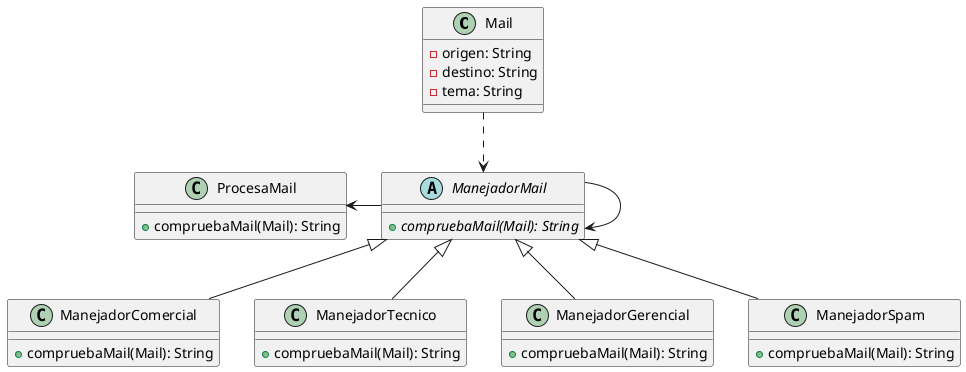 @startuml
class Mail{
-origen: String
-destino: String
-tema: String
}
ManejadorMail--> ManejadorMail
Mail ..> ManejadorMail
abstract class ManejadorMail{
+{abstract}compruebaMail(Mail): String
}
ManejadorComercial-u-|> ManejadorMail
ManejadorTecnico-u-|> ManejadorMail
ManejadorGerencial-u-|> ManejadorMail
ManejadorSpam-u-|> ManejadorMail
class ManejadorGerencial{
+compruebaMail(Mail): String
}
class ManejadorComercial{
+compruebaMail(Mail): String
}
class ManejadorTecnico{
+compruebaMail(Mail): String
}
class ManejadorSpam{
+compruebaMail(Mail): String
}
ManejadorMail -l-> ProcesaMail
class ProcesaMail{
+compruebaMail(Mail): String
}
@enduml